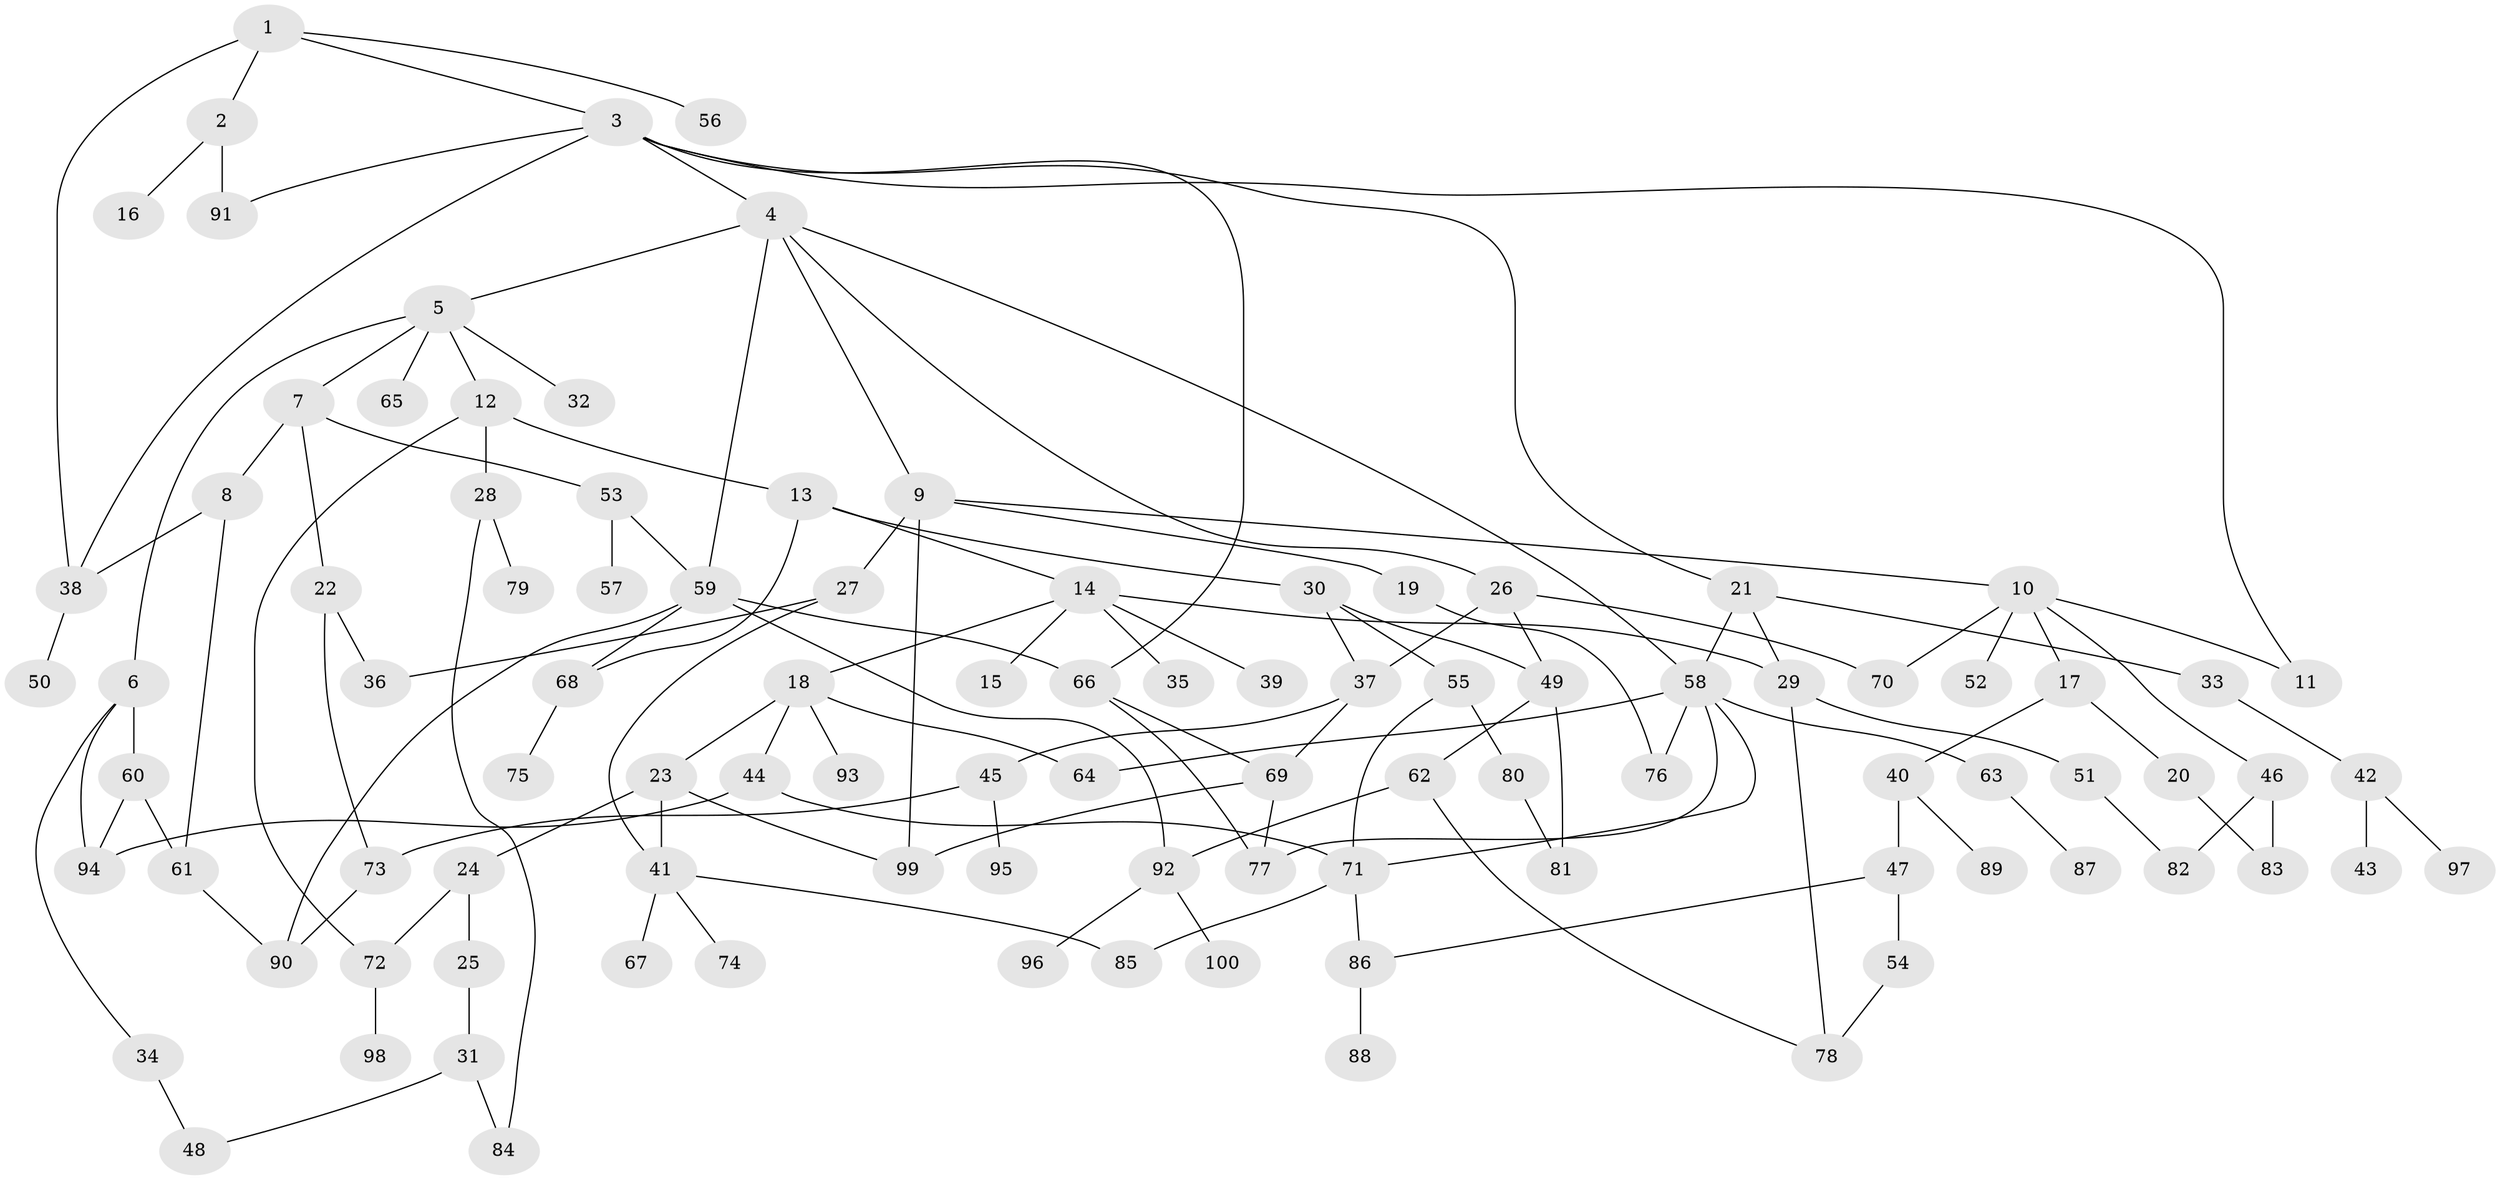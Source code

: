 // coarse degree distribution, {3: 0.18571428571428572, 2: 0.2714285714285714, 7: 0.02857142857142857, 6: 0.05714285714285714, 5: 0.08571428571428572, 4: 0.17142857142857143, 1: 0.18571428571428572, 8: 0.014285714285714285}
// Generated by graph-tools (version 1.1) at 2025/49/03/04/25 22:49:14]
// undirected, 100 vertices, 139 edges
graph export_dot {
  node [color=gray90,style=filled];
  1;
  2;
  3;
  4;
  5;
  6;
  7;
  8;
  9;
  10;
  11;
  12;
  13;
  14;
  15;
  16;
  17;
  18;
  19;
  20;
  21;
  22;
  23;
  24;
  25;
  26;
  27;
  28;
  29;
  30;
  31;
  32;
  33;
  34;
  35;
  36;
  37;
  38;
  39;
  40;
  41;
  42;
  43;
  44;
  45;
  46;
  47;
  48;
  49;
  50;
  51;
  52;
  53;
  54;
  55;
  56;
  57;
  58;
  59;
  60;
  61;
  62;
  63;
  64;
  65;
  66;
  67;
  68;
  69;
  70;
  71;
  72;
  73;
  74;
  75;
  76;
  77;
  78;
  79;
  80;
  81;
  82;
  83;
  84;
  85;
  86;
  87;
  88;
  89;
  90;
  91;
  92;
  93;
  94;
  95;
  96;
  97;
  98;
  99;
  100;
  1 -- 2;
  1 -- 3;
  1 -- 56;
  1 -- 38;
  2 -- 16;
  2 -- 91;
  3 -- 4;
  3 -- 11;
  3 -- 21;
  3 -- 38;
  3 -- 91;
  3 -- 66;
  4 -- 5;
  4 -- 9;
  4 -- 26;
  4 -- 58;
  4 -- 59;
  5 -- 6;
  5 -- 7;
  5 -- 12;
  5 -- 32;
  5 -- 65;
  6 -- 34;
  6 -- 60;
  6 -- 94;
  7 -- 8;
  7 -- 22;
  7 -- 53;
  8 -- 61;
  8 -- 38;
  9 -- 10;
  9 -- 19;
  9 -- 27;
  9 -- 99;
  10 -- 17;
  10 -- 46;
  10 -- 52;
  10 -- 70;
  10 -- 11;
  12 -- 13;
  12 -- 28;
  12 -- 72;
  13 -- 14;
  13 -- 30;
  13 -- 68;
  14 -- 15;
  14 -- 18;
  14 -- 29;
  14 -- 35;
  14 -- 39;
  17 -- 20;
  17 -- 40;
  18 -- 23;
  18 -- 44;
  18 -- 64;
  18 -- 93;
  19 -- 76;
  20 -- 83;
  21 -- 33;
  21 -- 58;
  21 -- 29;
  22 -- 36;
  22 -- 73;
  23 -- 24;
  23 -- 99;
  23 -- 41;
  24 -- 25;
  24 -- 72;
  25 -- 31;
  26 -- 37;
  26 -- 49;
  26 -- 70;
  27 -- 41;
  27 -- 36;
  28 -- 79;
  28 -- 84;
  29 -- 51;
  29 -- 78;
  30 -- 55;
  30 -- 49;
  30 -- 37;
  31 -- 48;
  31 -- 84;
  33 -- 42;
  34 -- 48;
  37 -- 45;
  37 -- 69;
  38 -- 50;
  40 -- 47;
  40 -- 89;
  41 -- 67;
  41 -- 74;
  41 -- 85;
  42 -- 43;
  42 -- 97;
  44 -- 94;
  44 -- 71;
  45 -- 95;
  45 -- 73;
  46 -- 83;
  46 -- 82;
  47 -- 54;
  47 -- 86;
  49 -- 62;
  49 -- 81;
  51 -- 82;
  53 -- 57;
  53 -- 59;
  54 -- 78;
  55 -- 71;
  55 -- 80;
  58 -- 63;
  58 -- 76;
  58 -- 71;
  58 -- 77;
  58 -- 64;
  59 -- 66;
  59 -- 92;
  59 -- 68;
  59 -- 90;
  60 -- 94;
  60 -- 61;
  61 -- 90;
  62 -- 92;
  62 -- 78;
  63 -- 87;
  66 -- 69;
  66 -- 77;
  68 -- 75;
  69 -- 77;
  69 -- 99;
  71 -- 86;
  71 -- 85;
  72 -- 98;
  73 -- 90;
  80 -- 81;
  86 -- 88;
  92 -- 96;
  92 -- 100;
}
